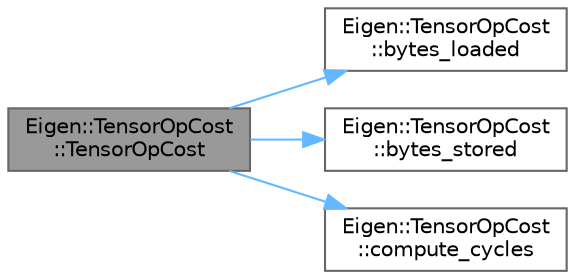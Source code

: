 digraph "Eigen::TensorOpCost::TensorOpCost"
{
 // LATEX_PDF_SIZE
  bgcolor="transparent";
  edge [fontname=Helvetica,fontsize=10,labelfontname=Helvetica,labelfontsize=10];
  node [fontname=Helvetica,fontsize=10,shape=box,height=0.2,width=0.4];
  rankdir="LR";
  Node1 [id="Node000001",label="Eigen::TensorOpCost\l::TensorOpCost",height=0.2,width=0.4,color="gray40", fillcolor="grey60", style="filled", fontcolor="black",tooltip=" "];
  Node1 -> Node2 [id="edge1_Node000001_Node000002",color="steelblue1",style="solid",tooltip=" "];
  Node2 [id="Node000002",label="Eigen::TensorOpCost\l::bytes_loaded",height=0.2,width=0.4,color="grey40", fillcolor="white", style="filled",URL="$class_eigen_1_1_tensor_op_cost.html#ab219b63415092d08e09310471cf6fc23",tooltip=" "];
  Node1 -> Node3 [id="edge2_Node000001_Node000003",color="steelblue1",style="solid",tooltip=" "];
  Node3 [id="Node000003",label="Eigen::TensorOpCost\l::bytes_stored",height=0.2,width=0.4,color="grey40", fillcolor="white", style="filled",URL="$class_eigen_1_1_tensor_op_cost.html#a5d813f65797b15c9da19d23ae7ceb5eb",tooltip=" "];
  Node1 -> Node4 [id="edge3_Node000001_Node000004",color="steelblue1",style="solid",tooltip=" "];
  Node4 [id="Node000004",label="Eigen::TensorOpCost\l::compute_cycles",height=0.2,width=0.4,color="grey40", fillcolor="white", style="filled",URL="$class_eigen_1_1_tensor_op_cost.html#ac24758ad7deef1e3968f66eb33eaf139",tooltip=" "];
}
